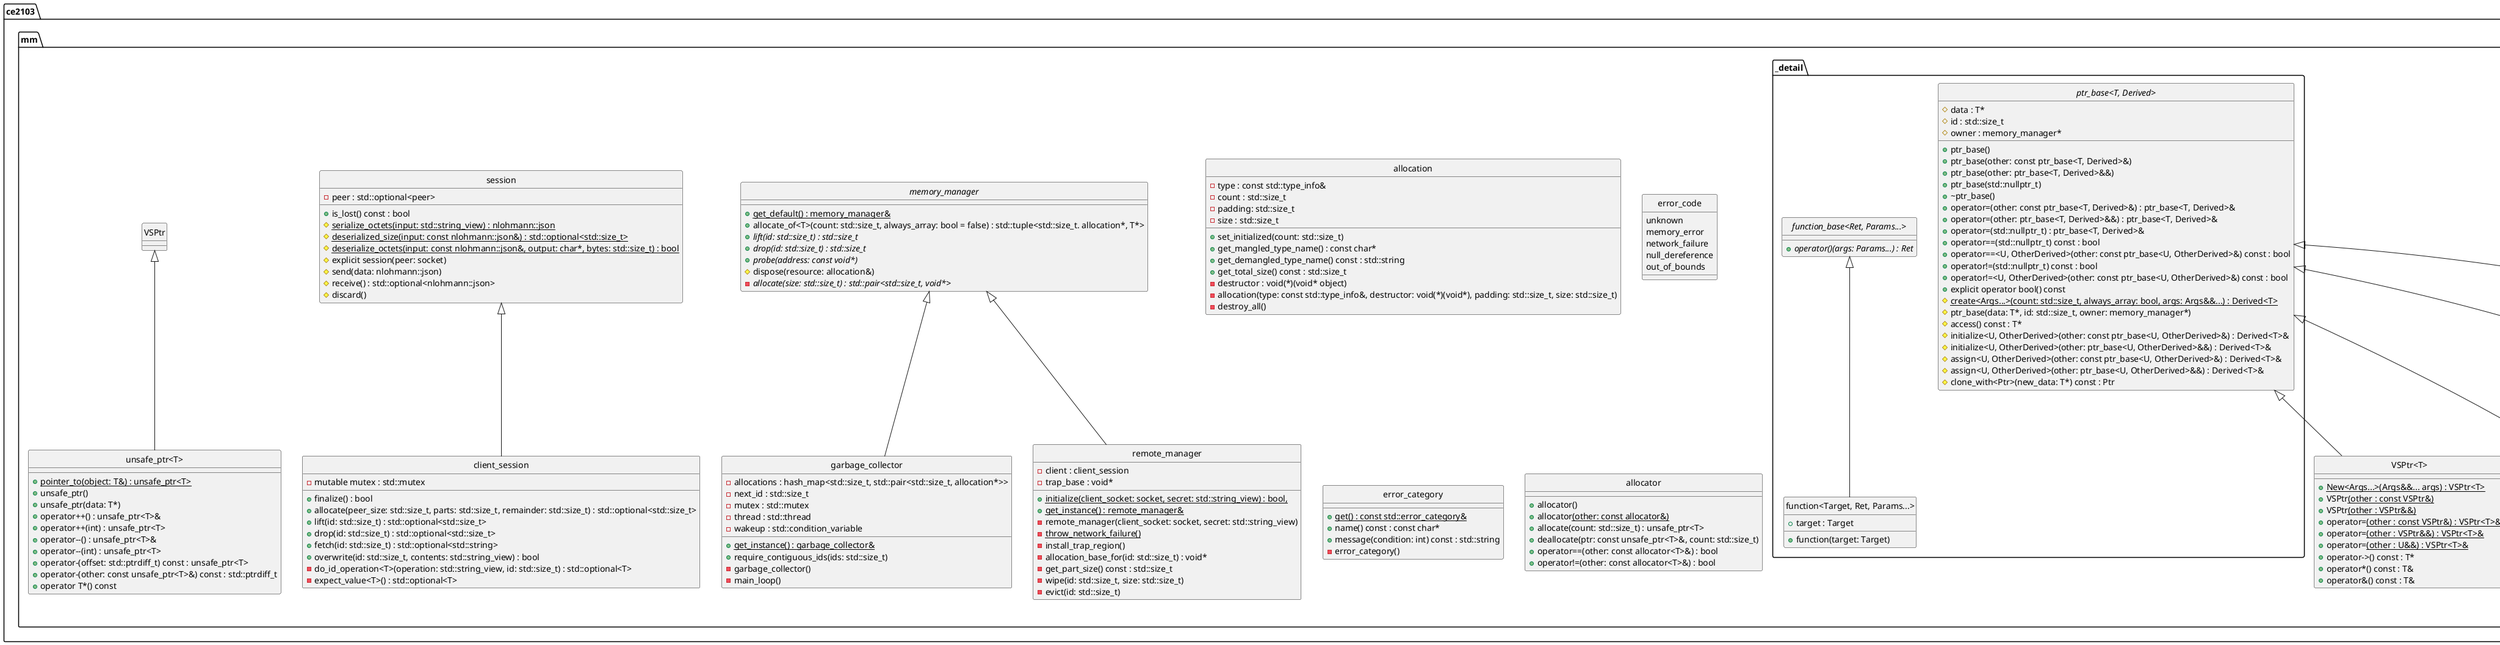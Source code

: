 @startuml

set namespaceSeparator ::
hide circle
skinparam genericDisplay old

namespace ce2103::mm::_detail {
	abstract class ptr_base<T, Derived> {
		+ptr_base()
		+ptr_base(other: const ptr_base<T, Derived>&)
		+ptr_base(other: ptr_base<T, Derived>&&)
		+ptr_base(std::nullptr_t)
		+~ptr_base()
		+operator=(other: const ptr_base<T, Derived>&) : ptr_base<T, Derived>&
		+operator=(other: ptr_base<T, Derived>&&) : ptr_base<T, Derived>&
		+operator=(std::nullptr_t) : ptr_base<T, Derived>&
		+operator==(std::nullptr_t) const : bool
		+operator==<U, OtherDerived>(other: const ptr_base<U, OtherDerived>&) const : bool
		+operator!=(std::nullptr_t) const : bool
		+operator!=<U, OtherDerived>(other: const ptr_base<U, OtherDerived>&) const : bool
		+explicit operator bool() const
		#{static} create<Args...>(count: std::size_t, always_array: bool, args: Args&&...) : Derived<T>
		#data : T*
		#id : std::size_t
		#owner : memory_manager*
		#ptr_base(data: T*, id: std::size_t, owner: memory_manager*)
		#access() const : T*
		#initialize<U, OtherDerived>(other: const ptr_base<U, OtherDerived>&) : Derived<T>&
		#initialize<U, OtherDerived>(other: ptr_base<U, OtherDerived>&&) : Derived<T>&
		#assign<U, OtherDerived>(other: const ptr_base<U, OtherDerived>&) : Derived<T>&
		#assign<U, OtherDerived>(other: ptr_base<U, OtherDerived>&&) : Derived<T>&
		#clone_with<Ptr>(new_data: T*) const : Ptr
	}

	abstract class function_base<Ret, Params...> {
		+{abstract} operator()(args: Params...) : Ret
	}

	class function<Target, Ret, Params...> extends function_base {
		+target : Target
		+function(target: Target)
	}
}

namespace ce2103::mm {
	class "VSPtr<T>" extends ce2103::mm::_detail::ptr_base {
		+{static} New<Args...>(Args&&... args) : VSPtr<T>
		+VSPtr<U>(other : const VSPtr<U>&)
		+VSPtr<U>(other : VSPtr<U>&&)
		+operator=<U>(other : const VSPtr<U>&) : VSPtr<T>&
		+operator=<U>(other : VSPtr<U>&&) : VSPtr<T>&
		+operator=<U>(other : U&&) : VSPtr<T>&
		+operator->() const : T*
		+operator*() const : T&
		+operator&() const : T&
	}

	class "VSPtr<T[]>" extends ce2103::mm::_detail::ptr_base {
		+{static} New<Args...>(count: std::size_t, Args&&... args) : VSPtr<T[]>
		+get_size() : std::size_t
		+slice(start: std::size_t, size: std::size_t) const : VSPtr<T[]>
		+operator[](index: std::ptrdiff_t) const : T&
		+begin() const : T*
		+end() const : T*
		+operator+(offset: std::ptrdiff_t) const : VSPtr<T>
		+operator-(offset: std::ptrdiff_t) const : VSPtr<T>
		+operator-(other: const VSPtr<T[]>&) const : std::ptrdiff_t
		+operator VSPtr<const T[]>() const
		+operator==(other: const VSPtr<const T[]>& other) const : bool
		+operator!=(other: const VSPtr<const T[]>& other) const : bool
		-size : std::size_t
		-of_size(size: std::size_t) && : VSPtr<T[]>
	}

	class "VSPtr<Ret(Params...)>" extends ce2103::mm::_detail::ptr_base {
		+{static} New<Target>(target: Target) : VSPtr<Ret(Params...)>
		+operator()(args: Params...) : Ret
	}

	class "VSPtr<[const] void>" extends ce2103::mm::_detail::ptr_base {
		+VSPtr<U>(other: const VSPtr<U>&)
		+VSPtr<U>(other: VSPtr<U>&&)
		+operator=(other: const VSPtr<U>&) : VSPtr<U>&
		+operator=(other: VSPtr<U>&&) : VSPtr<U>&
	}

	class allocation {
		+set_initialized(count: std::size_t)
		+get_mangled_type_name() : const char*
		+get_demangled_type_name() const : std::string
		+get_total_size() const : std::size_t
		-type : const std::type_info&
		-count : std::size_t
		-padding: std::size_t
		-destructor : void(*)(void* object)
		-size : std::size_t
		-allocation(type: const std::type_info&, destructor: void(*)(void*), padding: std::size_t, size: std::size_t)
		-destroy_all()
	}

	abstract class memory_manager {
		+{static} get_default() : memory_manager&
		+allocate_of<T>(count: std::size_t, always_array: bool = false) : std::tuple<std::size_t. allocation*, T*>
		+{abstract} lift(id: std::size_t) : std::size_t
		+{abstract} drop(id: std::size_t) : std::size_t
		+{abstract} probe(address: const void*)
		#dispose(resource: allocation&)
		-{abstract} allocate(size: std::size_t) : std::pair<std::size_t, void*>
	}

	class garbage_collector extends memory_manager {
		+{static} get_instance() : garbage_collector&
		+require_contiguous_ids(ids: std::size_t)
		-allocations : hash_map<std::size_t, std::pair<std::size_t, allocation*>>
		-next_id : std::size_t
		-mutex : std::mutex
		-thread : std::thread
		-wakeup : std::condition_variable
		-garbage_collector()
		-main_loop()
	}

	class remote_manager extends memory_manager {
		+{static} initialize(client_socket: socket, secret: std::string_view) : bool,
		+{static} get_instance() : remote_manager&
		-remote_manager(client_socket: socket, secret: std::string_view)
		-client : client_session
		-trap_base : void*
		-{static} throw_network_failure()
		-install_trap_region()
		-allocation_base_for(id: std::size_t) : void*
		-get_part_size() const : std::size_t
		-wipe(id: std::size_t, size: std::size_t)
		-evict(id: std::size_t)
	}

	class session {
		+is_lost() const : bool
		#{static} serialize_octets(input: std::string_view) : nlohmann::json
		#{static} deserialized_size(input: const nlohmann::json&) : std::optional<std::size_t>
		#{static} deserialize_octets(input: const nlohmann::json&, output: char*, bytes: std::size_t) : bool
		#explicit session(peer: socket)
		#send(data: nlohmann::json)
		#receive() : std::optional<nlohmann::json>
		#discard()
		-peer : std::optional<peer>
	}

	class client_session extends session {
		+finalize() : bool
		+allocate(peer_size: std::size_t, parts: std::size_t, remainder: std::size_t) : std::optional<std::size_t>
		+lift(id: std::size_t) : std::optional<std::size_t>
		+drop(id: std::size_t) : std::optional<std::size_t>
		+fetch(id: std::size_t) : std::optional<std::string>
		+overwrite(id: std::size_t, contents: std::string_view) : bool
		-mutable mutex : std::mutex
		-do_id_operation<T>(operation: std::string_view, id: std::size_t) : std::optional<T>
		-expect_value<T>() : std::optional<T>
	}

	enum error_code {
		unknown
		memory_error
		network_failure
		null_dereference
		out_of_bounds
	}

	class error_category {
		+{static} get() : const std::error_category&
		+name() const : const char*
		+message(condition: int) const : std::string
		-error_category()
	}

	class allocator {
		+allocator()
		+allocator<U>(other: const allocator<U>&)
		+allocate(count: std::size_t) : unsafe_ptr<T>
		+deallocate(ptr: const unsafe_ptr<T>&, count: std::size_t)
		+operator==(other: const allocator<T>&) : bool
		+operator!=(other: const allocator<T>&) : bool
	}

	class unsafe_ptr<T> extends VSPtr {
		+{static} pointer_to(object: T&) : unsafe_ptr<T>
		+unsafe_ptr()
		+unsafe_ptr(data: T*)
		+operator++() : unsafe_ptr<T>&
		+operator++(int) : unsafe_ptr<T>
		+operator--() : unsafe_ptr<T>&
		+operator--(int) : unsafe_ptr<T>
		+operator-(offset: std::ptrdiff_t) const : unsafe_ptr<T>
		+operator-(other: const unsafe_ptr<T>&) const : std::ptrdiff_t
		+operator T*() const
	}
}

@enduml
